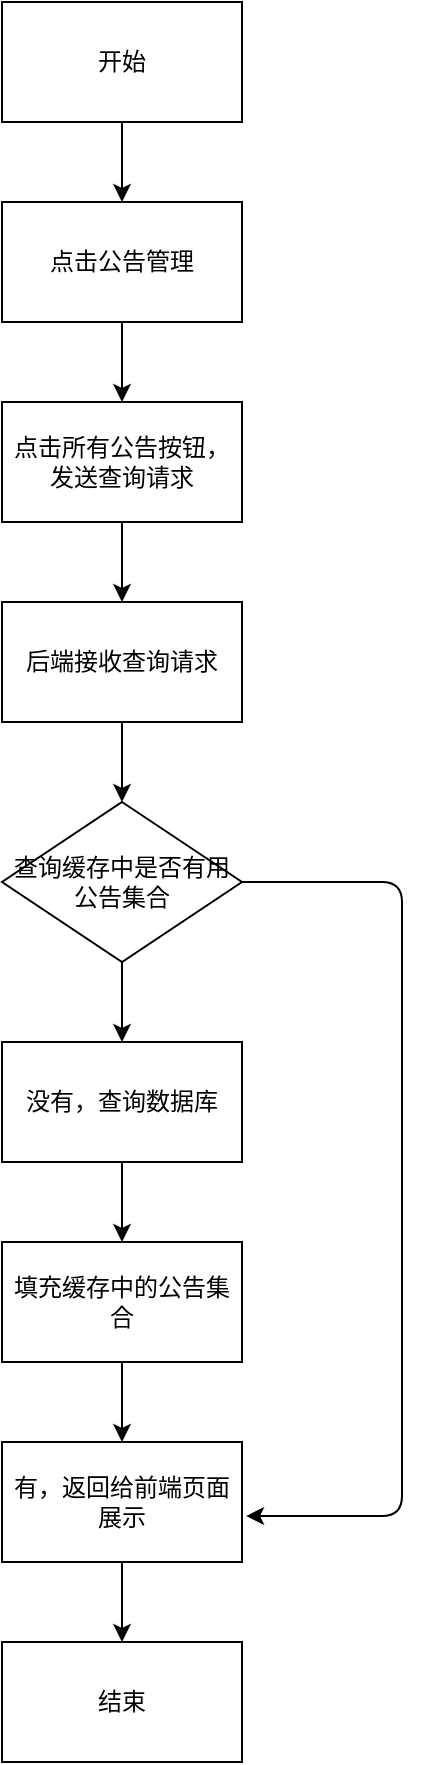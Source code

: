 <mxfile>
    <diagram id="NX0WSBMhELJhmbyHCWwP" name="第 1 页">
        <mxGraphModel dx="1060" dy="575" grid="1" gridSize="10" guides="1" tooltips="1" connect="1" arrows="1" fold="1" page="1" pageScale="1" pageWidth="827" pageHeight="1169" math="0" shadow="0">
            <root>
                <mxCell id="0"/>
                <mxCell id="1" parent="0"/>
                <mxCell id="11" style="edgeStyle=none;html=1;exitX=0.5;exitY=1;exitDx=0;exitDy=0;" parent="1" source="2" target="3" edge="1">
                    <mxGeometry relative="1" as="geometry"/>
                </mxCell>
                <mxCell id="2" value="开始" style="rounded=0;whiteSpace=wrap;html=1;" parent="1" vertex="1">
                    <mxGeometry x="280" y="20" width="120" height="60" as="geometry"/>
                </mxCell>
                <mxCell id="12" style="edgeStyle=none;html=1;entryX=0.5;entryY=0;entryDx=0;entryDy=0;" parent="1" source="3" target="4" edge="1">
                    <mxGeometry relative="1" as="geometry"/>
                </mxCell>
                <mxCell id="3" value="点击公告管理" style="rounded=0;whiteSpace=wrap;html=1;" parent="1" vertex="1">
                    <mxGeometry x="280" y="120" width="120" height="60" as="geometry"/>
                </mxCell>
                <mxCell id="13" style="edgeStyle=none;html=1;exitX=0.5;exitY=1;exitDx=0;exitDy=0;entryX=0.5;entryY=0;entryDx=0;entryDy=0;" parent="1" source="4" target="5" edge="1">
                    <mxGeometry relative="1" as="geometry"/>
                </mxCell>
                <mxCell id="4" value="点击所有公告按钮，发送查询请求" style="rounded=0;whiteSpace=wrap;html=1;" parent="1" vertex="1">
                    <mxGeometry x="280" y="220" width="120" height="60" as="geometry"/>
                </mxCell>
                <mxCell id="14" style="edgeStyle=none;html=1;exitX=0.5;exitY=1;exitDx=0;exitDy=0;entryX=0.5;entryY=0;entryDx=0;entryDy=0;" parent="1" source="5" target="6" edge="1">
                    <mxGeometry relative="1" as="geometry"/>
                </mxCell>
                <mxCell id="5" value="后端接收查询请求" style="rounded=0;whiteSpace=wrap;html=1;" parent="1" vertex="1">
                    <mxGeometry x="280" y="320" width="120" height="60" as="geometry"/>
                </mxCell>
                <mxCell id="15" style="edgeStyle=none;html=1;exitX=0.5;exitY=1;exitDx=0;exitDy=0;entryX=0.5;entryY=0;entryDx=0;entryDy=0;" parent="1" source="6" target="7" edge="1">
                    <mxGeometry relative="1" as="geometry"/>
                </mxCell>
                <mxCell id="19" style="edgeStyle=none;html=1;exitX=1;exitY=0.5;exitDx=0;exitDy=0;entryX=1.017;entryY=0.617;entryDx=0;entryDy=0;entryPerimeter=0;" parent="1" source="6" target="9" edge="1">
                    <mxGeometry relative="1" as="geometry">
                        <Array as="points">
                            <mxPoint x="480" y="460"/>
                            <mxPoint x="480" y="777"/>
                        </Array>
                    </mxGeometry>
                </mxCell>
                <mxCell id="6" value="查询缓存中是否有用公告集合" style="rhombus;whiteSpace=wrap;html=1;" parent="1" vertex="1">
                    <mxGeometry x="280" y="420" width="120" height="80" as="geometry"/>
                </mxCell>
                <mxCell id="16" style="edgeStyle=none;html=1;" parent="1" source="7" target="8" edge="1">
                    <mxGeometry relative="1" as="geometry"/>
                </mxCell>
                <mxCell id="7" value="没有，查询数据库" style="rounded=0;whiteSpace=wrap;html=1;" parent="1" vertex="1">
                    <mxGeometry x="280" y="540" width="120" height="60" as="geometry"/>
                </mxCell>
                <mxCell id="17" style="edgeStyle=none;html=1;exitX=0.5;exitY=1;exitDx=0;exitDy=0;entryX=0.5;entryY=0;entryDx=0;entryDy=0;" parent="1" source="8" target="9" edge="1">
                    <mxGeometry relative="1" as="geometry"/>
                </mxCell>
                <mxCell id="8" value="填充缓存中的公告集合" style="rounded=0;whiteSpace=wrap;html=1;" parent="1" vertex="1">
                    <mxGeometry x="280" y="640" width="120" height="60" as="geometry"/>
                </mxCell>
                <mxCell id="18" style="edgeStyle=none;html=1;exitX=0.5;exitY=1;exitDx=0;exitDy=0;entryX=0.5;entryY=0;entryDx=0;entryDy=0;" parent="1" source="9" target="10" edge="1">
                    <mxGeometry relative="1" as="geometry"/>
                </mxCell>
                <mxCell id="9" value="有，返回给前端页面展示" style="rounded=0;whiteSpace=wrap;html=1;" parent="1" vertex="1">
                    <mxGeometry x="280" y="740" width="120" height="60" as="geometry"/>
                </mxCell>
                <mxCell id="10" value="结束" style="rounded=0;whiteSpace=wrap;html=1;" parent="1" vertex="1">
                    <mxGeometry x="280" y="840" width="120" height="60" as="geometry"/>
                </mxCell>
            </root>
        </mxGraphModel>
    </diagram>
</mxfile>
